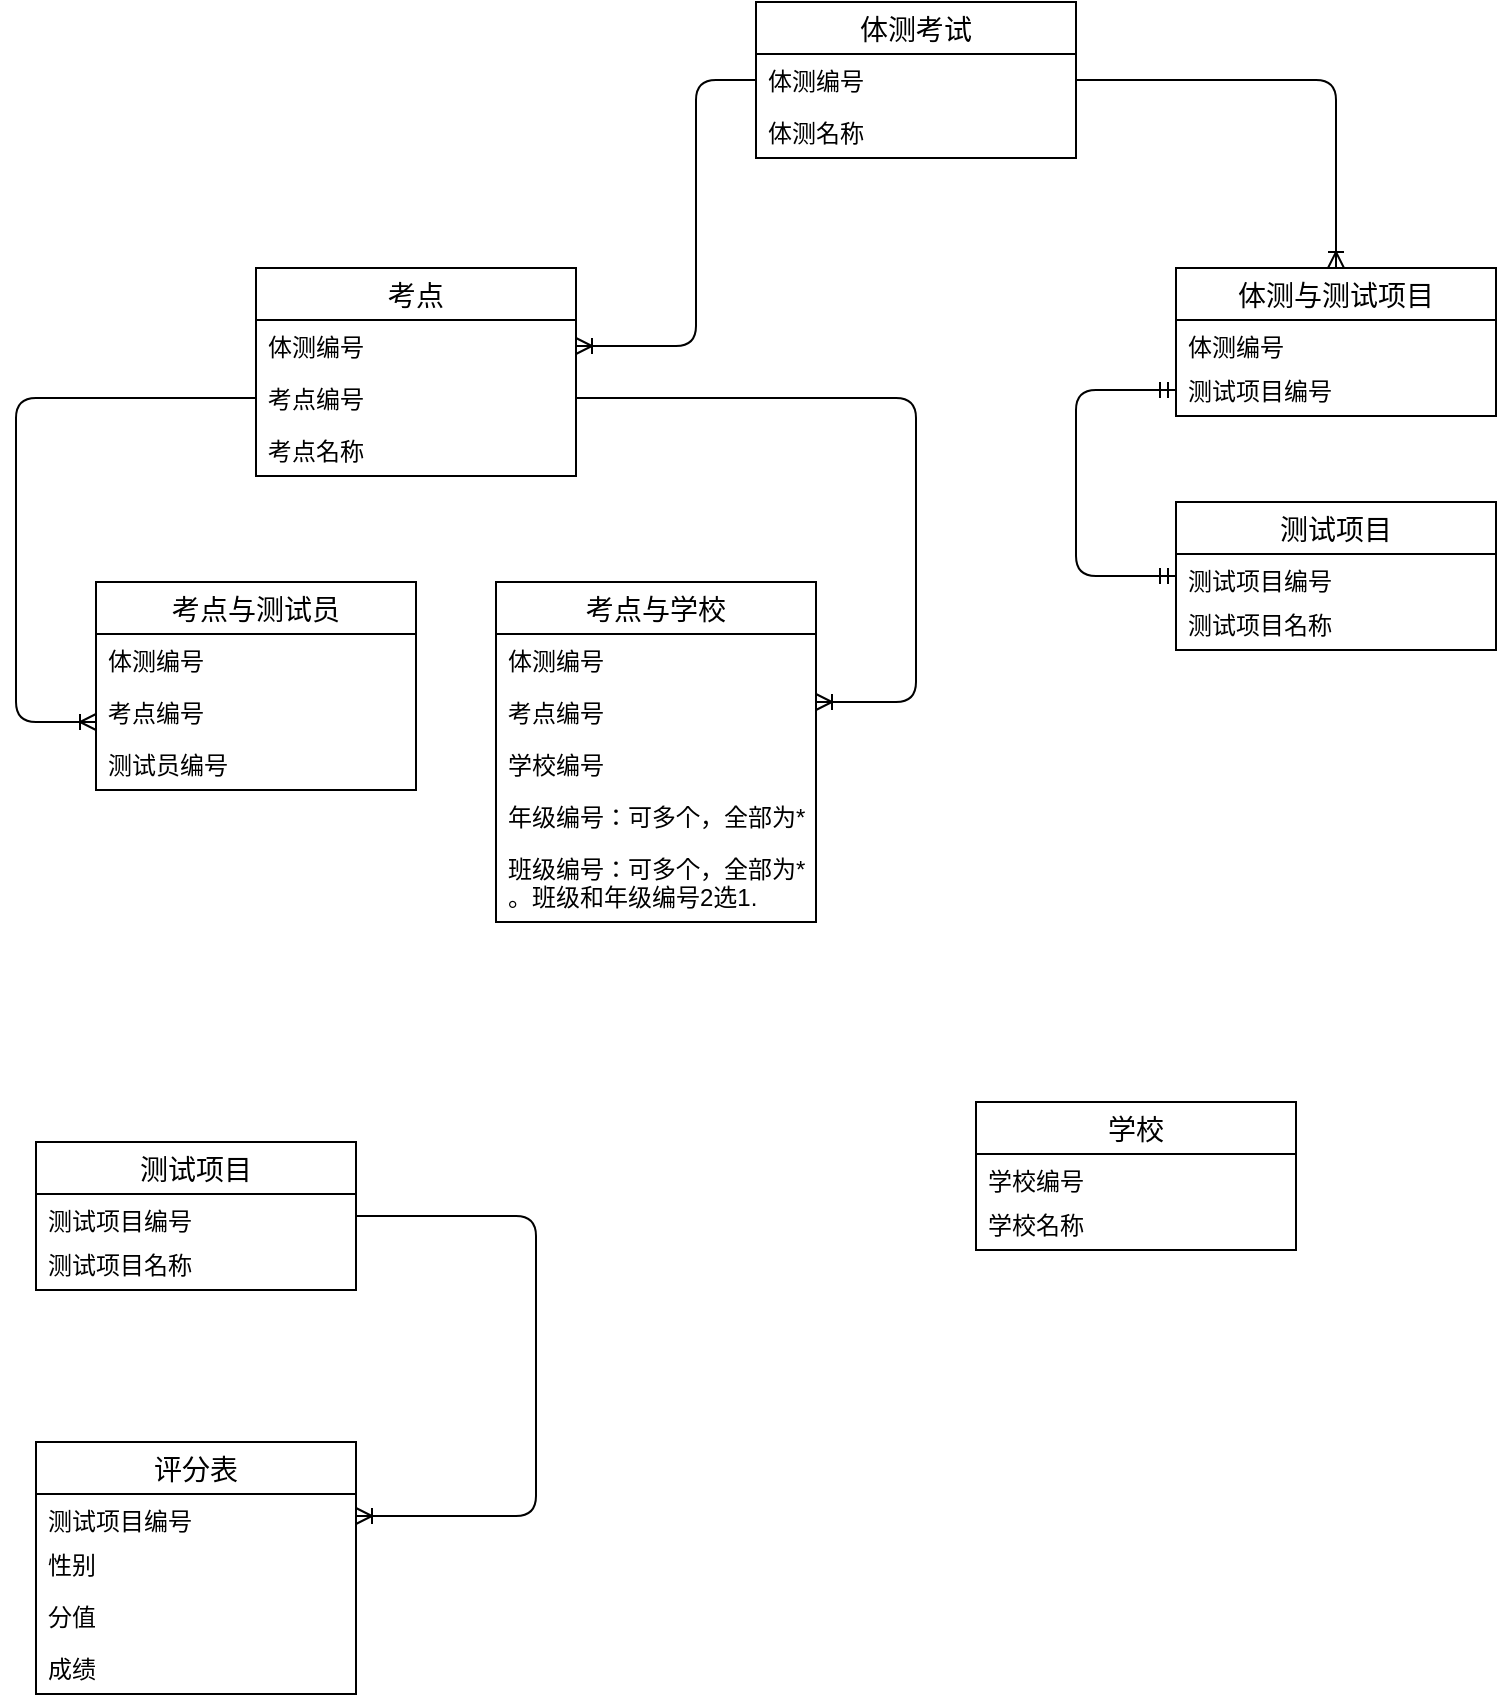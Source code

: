 <mxfile version="13.1.1" type="github">
  <diagram name="Page-1" id="c4acf3e9-155e-7222-9cf6-157b1a14988f">
    <mxGraphModel dx="1422" dy="794" grid="1" gridSize="10" guides="1" tooltips="1" connect="1" arrows="1" fold="1" page="1" pageScale="1" pageWidth="850" pageHeight="1100" background="#ffffff" math="0" shadow="0">
      <root>
        <mxCell id="0" />
        <mxCell id="1" parent="0" />
        <mxCell id="doAZor4C5r2tu2x9XKIU-9" value="体测与测试项目" style="swimlane;fontStyle=0;childLayout=stackLayout;horizontal=1;startSize=26;horizontalStack=0;resizeParent=1;resizeParentMax=0;resizeLast=0;collapsible=1;marginBottom=0;align=center;fontSize=14;" vertex="1" parent="1">
          <mxGeometry x="620" y="203" width="160" height="74" as="geometry" />
        </mxCell>
        <mxCell id="doAZor4C5r2tu2x9XKIU-10" value="体测编号" style="text;strokeColor=none;fillColor=none;spacingLeft=4;spacingRight=4;overflow=hidden;rotatable=0;points=[[0,0.5],[1,0.5]];portConstraint=eastwest;fontSize=12;" vertex="1" parent="doAZor4C5r2tu2x9XKIU-9">
          <mxGeometry y="26" width="160" height="22" as="geometry" />
        </mxCell>
        <mxCell id="doAZor4C5r2tu2x9XKIU-11" value="测试项目编号" style="text;strokeColor=none;fillColor=none;spacingLeft=4;spacingRight=4;overflow=hidden;rotatable=0;points=[[0,0.5],[1,0.5]];portConstraint=eastwest;fontSize=12;" vertex="1" parent="doAZor4C5r2tu2x9XKIU-9">
          <mxGeometry y="48" width="160" height="26" as="geometry" />
        </mxCell>
        <mxCell id="doAZor4C5r2tu2x9XKIU-13" value="测试项目" style="swimlane;fontStyle=0;childLayout=stackLayout;horizontal=1;startSize=26;horizontalStack=0;resizeParent=1;resizeParentMax=0;resizeLast=0;collapsible=1;marginBottom=0;align=center;fontSize=14;" vertex="1" parent="1">
          <mxGeometry x="620" y="320" width="160" height="74" as="geometry" />
        </mxCell>
        <mxCell id="doAZor4C5r2tu2x9XKIU-14" value="测试项目编号" style="text;strokeColor=none;fillColor=none;spacingLeft=4;spacingRight=4;overflow=hidden;rotatable=0;points=[[0,0.5],[1,0.5]];portConstraint=eastwest;fontSize=12;" vertex="1" parent="doAZor4C5r2tu2x9XKIU-13">
          <mxGeometry y="26" width="160" height="22" as="geometry" />
        </mxCell>
        <mxCell id="doAZor4C5r2tu2x9XKIU-15" value="测试项目名称" style="text;strokeColor=none;fillColor=none;spacingLeft=4;spacingRight=4;overflow=hidden;rotatable=0;points=[[0,0.5],[1,0.5]];portConstraint=eastwest;fontSize=12;" vertex="1" parent="doAZor4C5r2tu2x9XKIU-13">
          <mxGeometry y="48" width="160" height="26" as="geometry" />
        </mxCell>
        <mxCell id="doAZor4C5r2tu2x9XKIU-5" value="考点" style="swimlane;fontStyle=0;childLayout=stackLayout;horizontal=1;startSize=26;horizontalStack=0;resizeParent=1;resizeParentMax=0;resizeLast=0;collapsible=1;marginBottom=0;align=center;fontSize=14;" vertex="1" parent="1">
          <mxGeometry x="160" y="203" width="160" height="104" as="geometry" />
        </mxCell>
        <mxCell id="doAZor4C5r2tu2x9XKIU-6" value="体测编号" style="text;strokeColor=none;fillColor=none;spacingLeft=4;spacingRight=4;overflow=hidden;rotatable=0;points=[[0,0.5],[1,0.5]];portConstraint=eastwest;fontSize=12;" vertex="1" parent="doAZor4C5r2tu2x9XKIU-5">
          <mxGeometry y="26" width="160" height="26" as="geometry" />
        </mxCell>
        <mxCell id="doAZor4C5r2tu2x9XKIU-7" value="考点编号" style="text;strokeColor=none;fillColor=none;spacingLeft=4;spacingRight=4;overflow=hidden;rotatable=0;points=[[0,0.5],[1,0.5]];portConstraint=eastwest;fontSize=12;" vertex="1" parent="doAZor4C5r2tu2x9XKIU-5">
          <mxGeometry y="52" width="160" height="26" as="geometry" />
        </mxCell>
        <mxCell id="doAZor4C5r2tu2x9XKIU-8" value="考点名称" style="text;strokeColor=none;fillColor=none;spacingLeft=4;spacingRight=4;overflow=hidden;rotatable=0;points=[[0,0.5],[1,0.5]];portConstraint=eastwest;fontSize=12;" vertex="1" parent="doAZor4C5r2tu2x9XKIU-5">
          <mxGeometry y="78" width="160" height="26" as="geometry" />
        </mxCell>
        <mxCell id="doAZor4C5r2tu2x9XKIU-24" value="考点与学校" style="swimlane;fontStyle=0;childLayout=stackLayout;horizontal=1;startSize=26;horizontalStack=0;resizeParent=1;resizeParentMax=0;resizeLast=0;collapsible=1;marginBottom=0;align=center;fontSize=14;" vertex="1" parent="1">
          <mxGeometry x="280" y="360" width="160" height="170" as="geometry" />
        </mxCell>
        <mxCell id="doAZor4C5r2tu2x9XKIU-25" value="体测编号" style="text;strokeColor=none;fillColor=none;spacingLeft=4;spacingRight=4;overflow=hidden;rotatable=0;points=[[0,0.5],[1,0.5]];portConstraint=eastwest;fontSize=12;" vertex="1" parent="doAZor4C5r2tu2x9XKIU-24">
          <mxGeometry y="26" width="160" height="26" as="geometry" />
        </mxCell>
        <mxCell id="doAZor4C5r2tu2x9XKIU-26" value="考点编号" style="text;strokeColor=none;fillColor=none;spacingLeft=4;spacingRight=4;overflow=hidden;rotatable=0;points=[[0,0.5],[1,0.5]];portConstraint=eastwest;fontSize=12;" vertex="1" parent="doAZor4C5r2tu2x9XKIU-24">
          <mxGeometry y="52" width="160" height="26" as="geometry" />
        </mxCell>
        <mxCell id="doAZor4C5r2tu2x9XKIU-27" value="学校编号" style="text;strokeColor=none;fillColor=none;spacingLeft=4;spacingRight=4;overflow=hidden;rotatable=0;points=[[0,0.5],[1,0.5]];portConstraint=eastwest;fontSize=12;" vertex="1" parent="doAZor4C5r2tu2x9XKIU-24">
          <mxGeometry y="78" width="160" height="26" as="geometry" />
        </mxCell>
        <mxCell id="doAZor4C5r2tu2x9XKIU-28" value="年级编号：可多个，全部为*" style="text;strokeColor=none;fillColor=none;spacingLeft=4;spacingRight=4;overflow=hidden;rotatable=0;points=[[0,0.5],[1,0.5]];portConstraint=eastwest;fontSize=12;" vertex="1" parent="doAZor4C5r2tu2x9XKIU-24">
          <mxGeometry y="104" width="160" height="26" as="geometry" />
        </mxCell>
        <mxCell id="doAZor4C5r2tu2x9XKIU-29" value="班级编号：可多个，全部为*&#xa;。班级和年级编号2选1.&#xa;" style="text;strokeColor=none;fillColor=none;spacingLeft=4;spacingRight=4;overflow=hidden;rotatable=0;points=[[0,0.5],[1,0.5]];portConstraint=eastwest;fontSize=12;" vertex="1" parent="doAZor4C5r2tu2x9XKIU-24">
          <mxGeometry y="130" width="160" height="40" as="geometry" />
        </mxCell>
        <mxCell id="doAZor4C5r2tu2x9XKIU-30" value="" style="edgeStyle=orthogonalEdgeStyle;fontSize=12;html=1;endArrow=ERoneToMany;exitX=0;exitY=0.5;exitDx=0;exitDy=0;" edge="1" parent="1" source="doAZor4C5r2tu2x9XKIU-2">
          <mxGeometry width="100" height="100" relative="1" as="geometry">
            <mxPoint x="40" y="110" as="sourcePoint" />
            <mxPoint x="320" y="242" as="targetPoint" />
            <Array as="points">
              <mxPoint x="380" y="109" />
              <mxPoint x="380" y="242" />
            </Array>
          </mxGeometry>
        </mxCell>
        <mxCell id="doAZor4C5r2tu2x9XKIU-31" value="" style="edgeStyle=orthogonalEdgeStyle;fontSize=12;html=1;endArrow=ERoneToMany;exitX=1;exitY=0.5;exitDx=0;exitDy=0;" edge="1" parent="1" source="doAZor4C5r2tu2x9XKIU-7">
          <mxGeometry width="100" height="100" relative="1" as="geometry">
            <mxPoint x="465" y="250" as="sourcePoint" />
            <mxPoint x="440" y="420" as="targetPoint" />
            <Array as="points">
              <mxPoint x="490" y="268" />
              <mxPoint x="490" y="420" />
              <mxPoint x="440" y="420" />
            </Array>
          </mxGeometry>
        </mxCell>
        <mxCell id="doAZor4C5r2tu2x9XKIU-32" value="" style="edgeStyle=orthogonalEdgeStyle;fontSize=12;html=1;endArrow=ERoneToMany;" edge="1" parent="1" source="doAZor4C5r2tu2x9XKIU-7" target="doAZor4C5r2tu2x9XKIU-21">
          <mxGeometry width="100" height="100" relative="1" as="geometry">
            <mxPoint x="70.0" y="270" as="sourcePoint" />
            <mxPoint x="109" y="360" as="targetPoint" />
            <Array as="points">
              <mxPoint x="40" y="268" />
              <mxPoint x="40" y="430" />
            </Array>
          </mxGeometry>
        </mxCell>
        <mxCell id="doAZor4C5r2tu2x9XKIU-33" value="" style="edgeStyle=orthogonalEdgeStyle;fontSize=12;html=1;endArrow=ERoneToMany;entryX=0.5;entryY=0;entryDx=0;entryDy=0;exitX=1;exitY=0.5;exitDx=0;exitDy=0;" edge="1" parent="1" source="doAZor4C5r2tu2x9XKIU-2" target="doAZor4C5r2tu2x9XKIU-9">
          <mxGeometry width="100" height="100" relative="1" as="geometry">
            <mxPoint x="570" y="110" as="sourcePoint" />
            <mxPoint x="609.04" y="212.01" as="targetPoint" />
          </mxGeometry>
        </mxCell>
        <mxCell id="doAZor4C5r2tu2x9XKIU-34" value="" style="edgeStyle=orthogonalEdgeStyle;fontSize=12;html=1;endArrow=ERmandOne;startArrow=ERmandOne;entryX=0;entryY=0.5;entryDx=0;entryDy=0;exitX=0;exitY=0.5;exitDx=0;exitDy=0;" edge="1" parent="1" source="doAZor4C5r2tu2x9XKIU-14" target="doAZor4C5r2tu2x9XKIU-11">
          <mxGeometry width="100" height="100" relative="1" as="geometry">
            <mxPoint x="620" y="373" as="sourcePoint" />
            <mxPoint x="590" y="440" as="targetPoint" />
            <Array as="points">
              <mxPoint x="570" y="357" />
              <mxPoint x="570" y="264" />
            </Array>
          </mxGeometry>
        </mxCell>
        <mxCell id="doAZor4C5r2tu2x9XKIU-35" value="" style="edgeStyle=orthogonalEdgeStyle;fontSize=12;html=1;endArrow=ERoneToMany;exitX=1;exitY=0.5;exitDx=0;exitDy=0;entryX=1;entryY=0.5;entryDx=0;entryDy=0;" edge="1" parent="1" source="doAZor4C5r2tu2x9XKIU-38" target="doAZor4C5r2tu2x9XKIU-41">
          <mxGeometry width="100" height="100" relative="1" as="geometry">
            <mxPoint x="440.0" y="434.496" as="sourcePoint" />
            <mxPoint x="632.92" y="519.5" as="targetPoint" />
            <Array as="points">
              <mxPoint x="300" y="677" />
              <mxPoint x="300" y="827" />
            </Array>
          </mxGeometry>
        </mxCell>
        <mxCell id="doAZor4C5r2tu2x9XKIU-19" value="考点与测试员" style="swimlane;fontStyle=0;childLayout=stackLayout;horizontal=1;startSize=26;horizontalStack=0;resizeParent=1;resizeParentMax=0;resizeLast=0;collapsible=1;marginBottom=0;align=center;fontSize=14;" vertex="1" parent="1">
          <mxGeometry x="80" y="360" width="160" height="104" as="geometry" />
        </mxCell>
        <mxCell id="doAZor4C5r2tu2x9XKIU-20" value="体测编号" style="text;strokeColor=none;fillColor=none;spacingLeft=4;spacingRight=4;overflow=hidden;rotatable=0;points=[[0,0.5],[1,0.5]];portConstraint=eastwest;fontSize=12;" vertex="1" parent="doAZor4C5r2tu2x9XKIU-19">
          <mxGeometry y="26" width="160" height="26" as="geometry" />
        </mxCell>
        <mxCell id="doAZor4C5r2tu2x9XKIU-21" value="考点编号" style="text;strokeColor=none;fillColor=none;spacingLeft=4;spacingRight=4;overflow=hidden;rotatable=0;points=[[0,0.5],[1,0.5]];portConstraint=eastwest;fontSize=12;" vertex="1" parent="doAZor4C5r2tu2x9XKIU-19">
          <mxGeometry y="52" width="160" height="26" as="geometry" />
        </mxCell>
        <mxCell id="doAZor4C5r2tu2x9XKIU-22" value="测试员编号" style="text;strokeColor=none;fillColor=none;spacingLeft=4;spacingRight=4;overflow=hidden;rotatable=0;points=[[0,0.5],[1,0.5]];portConstraint=eastwest;fontSize=12;" vertex="1" parent="doAZor4C5r2tu2x9XKIU-19">
          <mxGeometry y="78" width="160" height="26" as="geometry" />
        </mxCell>
        <mxCell id="doAZor4C5r2tu2x9XKIU-1" value="体测考试" style="swimlane;fontStyle=0;childLayout=stackLayout;horizontal=1;startSize=26;horizontalStack=0;resizeParent=1;resizeParentMax=0;resizeLast=0;collapsible=1;marginBottom=0;align=center;fontSize=14;" vertex="1" parent="1">
          <mxGeometry x="410" y="70" width="160" height="78" as="geometry" />
        </mxCell>
        <mxCell id="doAZor4C5r2tu2x9XKIU-2" value="体测编号" style="text;strokeColor=none;fillColor=none;spacingLeft=4;spacingRight=4;overflow=hidden;rotatable=0;points=[[0,0.5],[1,0.5]];portConstraint=eastwest;fontSize=12;" vertex="1" parent="doAZor4C5r2tu2x9XKIU-1">
          <mxGeometry y="26" width="160" height="26" as="geometry" />
        </mxCell>
        <mxCell id="doAZor4C5r2tu2x9XKIU-3" value="体测名称" style="text;strokeColor=none;fillColor=none;spacingLeft=4;spacingRight=4;overflow=hidden;rotatable=0;points=[[0,0.5],[1,0.5]];portConstraint=eastwest;fontSize=12;" vertex="1" parent="doAZor4C5r2tu2x9XKIU-1">
          <mxGeometry y="52" width="160" height="26" as="geometry" />
        </mxCell>
        <mxCell id="doAZor4C5r2tu2x9XKIU-37" value="测试项目" style="swimlane;fontStyle=0;childLayout=stackLayout;horizontal=1;startSize=26;horizontalStack=0;resizeParent=1;resizeParentMax=0;resizeLast=0;collapsible=1;marginBottom=0;align=center;fontSize=14;" vertex="1" parent="1">
          <mxGeometry x="50" y="640" width="160" height="74" as="geometry" />
        </mxCell>
        <mxCell id="doAZor4C5r2tu2x9XKIU-38" value="测试项目编号" style="text;strokeColor=none;fillColor=none;spacingLeft=4;spacingRight=4;overflow=hidden;rotatable=0;points=[[0,0.5],[1,0.5]];portConstraint=eastwest;fontSize=12;" vertex="1" parent="doAZor4C5r2tu2x9XKIU-37">
          <mxGeometry y="26" width="160" height="22" as="geometry" />
        </mxCell>
        <mxCell id="doAZor4C5r2tu2x9XKIU-39" value="测试项目名称" style="text;strokeColor=none;fillColor=none;spacingLeft=4;spacingRight=4;overflow=hidden;rotatable=0;points=[[0,0.5],[1,0.5]];portConstraint=eastwest;fontSize=12;" vertex="1" parent="doAZor4C5r2tu2x9XKIU-37">
          <mxGeometry y="48" width="160" height="26" as="geometry" />
        </mxCell>
        <mxCell id="doAZor4C5r2tu2x9XKIU-40" value="评分表" style="swimlane;fontStyle=0;childLayout=stackLayout;horizontal=1;startSize=26;horizontalStack=0;resizeParent=1;resizeParentMax=0;resizeLast=0;collapsible=1;marginBottom=0;align=center;fontSize=14;" vertex="1" parent="1">
          <mxGeometry x="50" y="790" width="160" height="126" as="geometry" />
        </mxCell>
        <mxCell id="doAZor4C5r2tu2x9XKIU-41" value="测试项目编号" style="text;strokeColor=none;fillColor=none;spacingLeft=4;spacingRight=4;overflow=hidden;rotatable=0;points=[[0,0.5],[1,0.5]];portConstraint=eastwest;fontSize=12;" vertex="1" parent="doAZor4C5r2tu2x9XKIU-40">
          <mxGeometry y="26" width="160" height="22" as="geometry" />
        </mxCell>
        <mxCell id="doAZor4C5r2tu2x9XKIU-42" value="性别" style="text;strokeColor=none;fillColor=none;spacingLeft=4;spacingRight=4;overflow=hidden;rotatable=0;points=[[0,0.5],[1,0.5]];portConstraint=eastwest;fontSize=12;" vertex="1" parent="doAZor4C5r2tu2x9XKIU-40">
          <mxGeometry y="48" width="160" height="26" as="geometry" />
        </mxCell>
        <mxCell id="doAZor4C5r2tu2x9XKIU-43" value="分值" style="text;strokeColor=none;fillColor=none;spacingLeft=4;spacingRight=4;overflow=hidden;rotatable=0;points=[[0,0.5],[1,0.5]];portConstraint=eastwest;fontSize=12;" vertex="1" parent="doAZor4C5r2tu2x9XKIU-40">
          <mxGeometry y="74" width="160" height="26" as="geometry" />
        </mxCell>
        <mxCell id="doAZor4C5r2tu2x9XKIU-44" value="成绩" style="text;strokeColor=none;fillColor=none;spacingLeft=4;spacingRight=4;overflow=hidden;rotatable=0;points=[[0,0.5],[1,0.5]];portConstraint=eastwest;fontSize=12;" vertex="1" parent="doAZor4C5r2tu2x9XKIU-40">
          <mxGeometry y="100" width="160" height="26" as="geometry" />
        </mxCell>
        <mxCell id="doAZor4C5r2tu2x9XKIU-45" value="学校" style="swimlane;fontStyle=0;childLayout=stackLayout;horizontal=1;startSize=26;horizontalStack=0;resizeParent=1;resizeParentMax=0;resizeLast=0;collapsible=1;marginBottom=0;align=center;fontSize=14;" vertex="1" parent="1">
          <mxGeometry x="520" y="620" width="160" height="74" as="geometry" />
        </mxCell>
        <mxCell id="doAZor4C5r2tu2x9XKIU-46" value="学校编号" style="text;strokeColor=none;fillColor=none;spacingLeft=4;spacingRight=4;overflow=hidden;rotatable=0;points=[[0,0.5],[1,0.5]];portConstraint=eastwest;fontSize=12;" vertex="1" parent="doAZor4C5r2tu2x9XKIU-45">
          <mxGeometry y="26" width="160" height="22" as="geometry" />
        </mxCell>
        <mxCell id="doAZor4C5r2tu2x9XKIU-47" value="学校名称" style="text;strokeColor=none;fillColor=none;spacingLeft=4;spacingRight=4;overflow=hidden;rotatable=0;points=[[0,0.5],[1,0.5]];portConstraint=eastwest;fontSize=12;" vertex="1" parent="doAZor4C5r2tu2x9XKIU-45">
          <mxGeometry y="48" width="160" height="26" as="geometry" />
        </mxCell>
      </root>
    </mxGraphModel>
  </diagram>
</mxfile>
